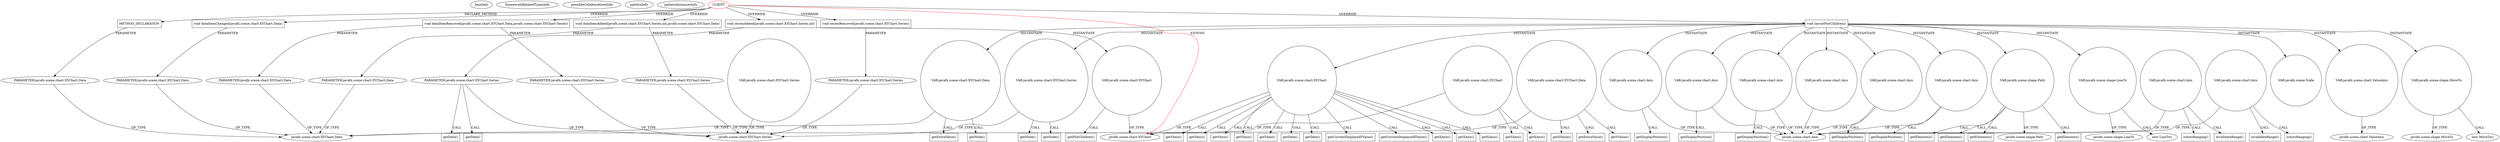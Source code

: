 digraph {
baseInfo[graphId=3467,category="pattern",isAnonymous=false,possibleRelation=false]
frameworkRelatedTypesInfo[0="javafx.scene.chart.XYChart"]
possibleCollaborationsInfo[]
patternInfo[frequency=2.0,patternRootClient=0]
patternInstancesInfo[0="LichuanLu-ShunUI-FX~/LichuanLu-ShunUI-FX/ShunUI-FX-master/src/view/chart/StackedBarChart.java~StackedBarChart~811",1="TomaszKorecki-InvestorAssistant~/TomaszKorecki-InvestorAssistant/InvestorAssistant-master/Investor's assistant/src/investor/charts/CandleChart.java~CandleStickChart~1473"]
525[label="PARAMETER:javafx.scene.chart.XYChart.Data",vertexType="PARAMETER_DECLARATION",isFrameworkType=false]
523[label="METHOD_DECLARATION",vertexType="CLIENT_METHOD_DECLARATION",isFrameworkType=false,shape=box]
16[label="javafx.scene.chart.XYChart.Data",vertexType="FRAMEWORK_CLASS_TYPE",isFrameworkType=false]
0[label="CLIENT",vertexType="ROOT_CLIENT_CLASS_DECLARATION",isFrameworkType=false,color=red]
12[label="void dataItemAdded(javafx.scene.chart.XYChart.Series,int,javafx.scene.chart.XYChart.Data)",vertexType="OVERRIDING_METHOD_DECLARATION",isFrameworkType=false,shape=box]
13[label="PARAMETER:javafx.scene.chart.XYChart.Series",vertexType="PARAMETER_DECLARATION",isFrameworkType=false]
77[label="void seriesAdded(javafx.scene.chart.XYChart.Series,int)",vertexType="OVERRIDING_METHOD_DECLARATION",isFrameworkType=false,shape=box]
78[label="PARAMETER:javafx.scene.chart.XYChart.Series",vertexType="PARAMETER_DECLARATION",isFrameworkType=false]
81[label="getData()",vertexType="INSIDE_CALL",isFrameworkType=false,shape=box]
83[label="getData()",vertexType="INSIDE_CALL",isFrameworkType=false,shape=box]
29[label="void dataItemRemoved(javafx.scene.chart.XYChart.Data,javafx.scene.chart.XYChart.Series)",vertexType="OVERRIDING_METHOD_DECLARATION",isFrameworkType=false,shape=box]
32[label="PARAMETER:javafx.scene.chart.XYChart.Series",vertexType="PARAMETER_DECLARATION",isFrameworkType=false]
30[label="PARAMETER:javafx.scene.chart.XYChart.Data",vertexType="PARAMETER_DECLARATION",isFrameworkType=false]
15[label="PARAMETER:javafx.scene.chart.XYChart.Data",vertexType="PARAMETER_DECLARATION",isFrameworkType=false]
56[label="PARAMETER:javafx.scene.chart.XYChart.Data",vertexType="PARAMETER_DECLARATION",isFrameworkType=false]
14[label="javafx.scene.chart.XYChart.Series",vertexType="FRAMEWORK_CLASS_TYPE",isFrameworkType=false]
108[label="PARAMETER:javafx.scene.chart.XYChart.Series",vertexType="PARAMETER_DECLARATION",isFrameworkType=false]
92[label="VAR:javafx.scene.chart.XYChart",vertexType="VARIABLE_EXPRESION",isFrameworkType=false,shape=circle]
93[label="getPlotChildren()",vertexType="INSIDE_CALL",isFrameworkType=false,shape=box]
206[label="void layoutPlotChildren()",vertexType="OVERRIDING_METHOD_DECLARATION",isFrameworkType=false,shape=box]
223[label="VAR:javafx.scene.shape.Path",vertexType="VARIABLE_EXPRESION",isFrameworkType=false,shape=circle]
97[label="javafx.scene.shape.Path",vertexType="FRAMEWORK_CLASS_TYPE",isFrameworkType=false]
314[label="VAR:javafx.scene.shape.LineTo",vertexType="VARIABLE_EXPRESION",isFrameworkType=false,shape=circle]
313[label="new LineTo()",vertexType="CONSTRUCTOR_CALL",isFrameworkType=false]
315[label="javafx.scene.shape.LineTo",vertexType="FRAMEWORK_CLASS_TYPE",isFrameworkType=false]
317[label="getElements()",vertexType="INSIDE_CALL",isFrameworkType=false,shape=box]
312[label="getElements()",vertexType="INSIDE_CALL",isFrameworkType=false,shape=box]
322[label="getElements()",vertexType="INSIDE_CALL",isFrameworkType=false,shape=box]
307[label="getElements()",vertexType="INSIDE_CALL",isFrameworkType=false,shape=box]
210[label="VAR:javafx.scene.chart.ValueAxis",vertexType="VARIABLE_EXPRESION",isFrameworkType=false,shape=circle]
11[label="javafx.scene.chart.ValueAxis",vertexType="FRAMEWORK_CLASS_TYPE",isFrameworkType=false]
309[label="VAR:javafx.scene.shape.MoveTo",vertexType="VARIABLE_EXPRESION",isFrameworkType=false,shape=circle]
308[label="new MoveTo()",vertexType="CONSTRUCTOR_CALL",isFrameworkType=false]
218[label="VAR:javafx.scene.chart.XYChart.Series",vertexType="VARIABLE_EXPRESION",isFrameworkType=false,shape=circle]
340[label="VAR:javafx.scene.chart.XYChart.Series",vertexType="VARIABLE_EXPRESION",isFrameworkType=false,shape=circle]
213[label="VAR:javafx.scene.chart.XYChart",vertexType="VARIABLE_EXPRESION",isFrameworkType=false,shape=circle]
260[label="getYAxis()",vertexType="INSIDE_CALL",isFrameworkType=false,shape=box]
305[label="getYAxis()",vertexType="INSIDE_CALL",isFrameworkType=false,shape=box]
241[label="getYAxis()",vertexType="INSIDE_CALL",isFrameworkType=false,shape=box]
300[label="getYAxis()",vertexType="INSIDE_CALL",isFrameworkType=false,shape=box]
267[label="getYAxis()",vertexType="INSIDE_CALL",isFrameworkType=false,shape=box]
310[label="javafx.scene.shape.MoveTo",vertexType="FRAMEWORK_CLASS_TYPE",isFrameworkType=false]
244[label="VAR:javafx.scene.chart.XYChart.Data",vertexType="VARIABLE_EXPRESION",isFrameworkType=false,shape=circle]
248[label="getExtraValue()",vertexType="INSIDE_CALL",isFrameworkType=false,shape=box]
184[label="VAR:javafx.scene.chart.XYChart.Data",vertexType="VARIABLE_EXPRESION",isFrameworkType=false,shape=circle]
203[label="getExtraValue()",vertexType="INSIDE_CALL",isFrameworkType=false,shape=box]
107[label="void seriesRemoved(javafx.scene.chart.XYChart.Series)",vertexType="OVERRIDING_METHOD_DECLARATION",isFrameworkType=false,shape=box]
1[label="javafx.scene.chart.XYChart",vertexType="FRAMEWORK_CLASS_TYPE",isFrameworkType=false]
214[label="getData()",vertexType="INSIDE_CALL",isFrameworkType=false,shape=box]
217[label="getData()",vertexType="INSIDE_CALL",isFrameworkType=false,shape=box]
201[label="getYValue()",vertexType="INSIDE_CALL",isFrameworkType=false,shape=box]
185[label="getXValue()",vertexType="INSIDE_CALL",isFrameworkType=false,shape=box]
167[label="VAR:javafx.scene.chart.XYChart",vertexType="VARIABLE_EXPRESION",isFrameworkType=false,shape=circle]
171[label="getYAxis()",vertexType="INSIDE_CALL",isFrameworkType=false,shape=box]
55[label="void dataItemChanged(javafx.scene.chart.XYChart.Data)",vertexType="OVERRIDING_METHOD_DECLARATION",isFrameworkType=false,shape=box]
262[label="getCurrentDisplayedYValue()",vertexType="INSIDE_CALL",isFrameworkType=false,shape=box]
277[label="VAR:javafx.scene.Node",vertexType="VARIABLE_EXPRESION",isFrameworkType=false,shape=circle]
276[label="getCurrentDisplayedXValue()",vertexType="INSIDE_CALL",isFrameworkType=false,shape=box]
245[label="getNode()",vertexType="INSIDE_CALL",isFrameworkType=false,shape=box]
222[label="getNode()",vertexType="INSIDE_CALL",isFrameworkType=false,shape=box]
219[label="getNode()",vertexType="INSIDE_CALL",isFrameworkType=false,shape=box]
234[label="getXAxis()",vertexType="INSIDE_CALL",isFrameworkType=false,shape=box]
168[label="getXAxis()",vertexType="INSIDE_CALL",isFrameworkType=false,shape=box]
253[label="getXAxis()",vertexType="INSIDE_CALL",isFrameworkType=false,shape=box]
274[label="getXAxis()",vertexType="INSIDE_CALL",isFrameworkType=false,shape=box]
270[label="VAR:javafx.scene.chart.Axis",vertexType="VARIABLE_EXPRESION",isFrameworkType=false,shape=circle]
174[label="javafx.scene.chart.Axis",vertexType="FRAMEWORK_CLASS_TYPE",isFrameworkType=false]
271[label="getDisplayPosition()",vertexType="INSIDE_CALL",isFrameworkType=false,shape=box]
172[label="VAR:javafx.scene.chart.Axis",vertexType="VARIABLE_EXPRESION",isFrameworkType=false,shape=circle]
173[label="isAutoRanging()",vertexType="INSIDE_CALL",isFrameworkType=false,shape=box]
189[label="VAR:javafx.scene.chart.Axis",vertexType="VARIABLE_EXPRESION",isFrameworkType=false,shape=circle]
190[label="isAutoRanging()",vertexType="INSIDE_CALL",isFrameworkType=false,shape=box]
205[label="invalidateRange()",vertexType="INSIDE_CALL",isFrameworkType=false,shape=box]
188[label="invalidateRange()",vertexType="INSIDE_CALL",isFrameworkType=false,shape=box]
256[label="VAR:javafx.scene.chart.Axis",vertexType="VARIABLE_EXPRESION",isFrameworkType=false,shape=circle]
257[label="getDisplayPosition()",vertexType="INSIDE_CALL",isFrameworkType=false,shape=box]
301[label="VAR:javafx.scene.chart.Axis",vertexType="VARIABLE_EXPRESION",isFrameworkType=false,shape=circle]
302[label="getDisplayPosition()",vertexType="INSIDE_CALL",isFrameworkType=false,shape=box]
249[label="VAR:javafx.scene.chart.Axis",vertexType="VARIABLE_EXPRESION",isFrameworkType=false,shape=circle]
250[label="getDisplayPosition()",vertexType="INSIDE_CALL",isFrameworkType=false,shape=box]
237[label="VAR:javafx.scene.chart.Axis",vertexType="VARIABLE_EXPRESION",isFrameworkType=false,shape=circle]
238[label="getDisplayPosition()",vertexType="INSIDE_CALL",isFrameworkType=false,shape=box]
296[label="VAR:javafx.scene.chart.Axis",vertexType="VARIABLE_EXPRESION",isFrameworkType=false,shape=circle]
309->308[label="CALL"]
12->15[label="PARAMETER"]
525->16[label="OF_TYPE"]
218->14[label="OF_TYPE"]
107->108[label="PARAMETER"]
237->174[label="OF_TYPE"]
223->312[label="CALL"]
32->14[label="OF_TYPE"]
523->525[label="PARAMETER"]
213->241[label="CALL"]
184->201[label="CALL"]
184->16[label="OF_TYPE"]
218->219[label="CALL"]
12->13[label="PARAMETER"]
108->14[label="OF_TYPE"]
213->274[label="CALL"]
206->277[label="INSTANTIATE"]
78->14[label="OF_TYPE"]
0->77[label="OVERRIDE"]
184->203[label="CALL"]
56->16[label="OF_TYPE"]
78->81[label="CALL"]
172->174[label="OF_TYPE"]
244->245[label="CALL"]
244->16[label="OF_TYPE"]
78->83[label="CALL"]
314->313[label="CALL"]
29->32[label="PARAMETER"]
206->244[label="INSTANTIATE"]
223->317[label="CALL"]
0->29[label="OVERRIDE"]
213->253[label="CALL"]
314->315[label="OF_TYPE"]
309->310[label="OF_TYPE"]
167->171[label="CALL"]
77->92[label="INSTANTIATE"]
206->213[label="INSTANTIATE"]
206->256[label="INSTANTIATE"]
206->314[label="INSTANTIATE"]
223->322[label="CALL"]
0->55[label="OVERRIDE"]
92->1[label="OF_TYPE"]
167->1[label="OF_TYPE"]
213->305[label="CALL"]
270->271[label="CALL"]
270->174[label="OF_TYPE"]
189->190[label="CALL"]
244->248[label="CALL"]
206->218[label="INSTANTIATE"]
213->214[label="CALL"]
213->260[label="CALL"]
77->78[label="PARAMETER"]
213->267[label="CALL"]
237->238[label="CALL"]
15->16[label="OF_TYPE"]
206->249[label="INSTANTIATE"]
301->302[label="CALL"]
30->16[label="OF_TYPE"]
249->250[label="CALL"]
210->11[label="OF_TYPE"]
206->296[label="INSTANTIATE"]
213->234[label="CALL"]
206->210[label="INSTANTIATE"]
223->307[label="CALL"]
0->107[label="OVERRIDE"]
213->262[label="CALL"]
172->188[label="CALL"]
0->523[label="DECLARE_METHOD"]
223->97[label="OF_TYPE"]
301->174[label="OF_TYPE"]
213->1[label="OF_TYPE"]
172->173[label="CALL"]
256->174[label="OF_TYPE"]
296->174[label="OF_TYPE"]
184->185[label="CALL"]
92->93[label="CALL"]
0->12[label="OVERRIDE"]
218->222[label="CALL"]
0->206[label="OVERRIDE"]
55->56[label="PARAMETER"]
213->276[label="CALL"]
167->168[label="CALL"]
213->300[label="CALL"]
189->205[label="CALL"]
206->223[label="INSTANTIATE"]
249->174[label="OF_TYPE"]
213->217[label="CALL"]
13->14[label="OF_TYPE"]
340->14[label="OF_TYPE"]
206->301[label="INSTANTIATE"]
256->257[label="CALL"]
0->1[label="EXTEND",color=red]
189->174[label="OF_TYPE"]
206->270[label="INSTANTIATE"]
206->309[label="INSTANTIATE"]
29->30[label="PARAMETER"]
206->237[label="INSTANTIATE"]
}
